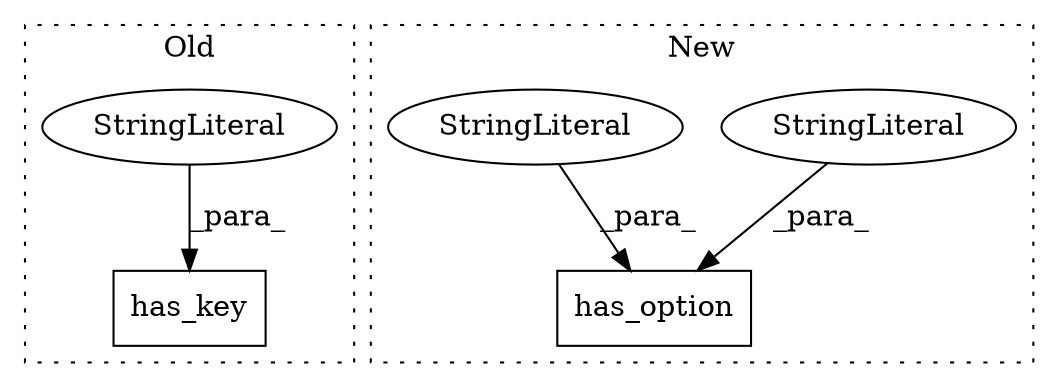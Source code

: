 digraph G {
subgraph cluster0 {
1 [label="has_key" a="32" s="6632,6652" l="8,1" shape="box"];
3 [label="StringLiteral" a="45" s="6640" l="12" shape="ellipse"];
label = "Old";
style="dotted";
}
subgraph cluster1 {
2 [label="has_option" a="32" s="6703,6731" l="11,1" shape="box"];
4 [label="StringLiteral" a="45" s="6722" l="9" shape="ellipse"];
5 [label="StringLiteral" a="45" s="6714" l="7" shape="ellipse"];
label = "New";
style="dotted";
}
3 -> 1 [label="_para_"];
4 -> 2 [label="_para_"];
5 -> 2 [label="_para_"];
}